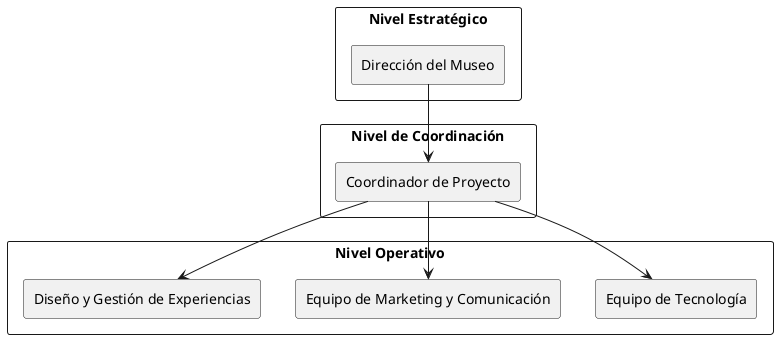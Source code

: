 @startuml

skinparam componentStyle rectangle

rectangle "Nivel Estratégico" {
  rectangle "Dirección del Museo" as Dir

}

rectangle "Nivel de Coordinación" {
  rectangle "Coordinador de Proyecto" as PM
}

rectangle "Nivel Operativo" {
  rectangle "Equipo de Tecnología" as Tech
  rectangle "Equipo de Marketing y Comunicación" as Mkt
  rectangle "Diseño y Gestión de Experiencias" as ExpDesign
}

Dir --> PM

PM --> Tech
PM --> Mkt
PM --> ExpDesign

@enduml
